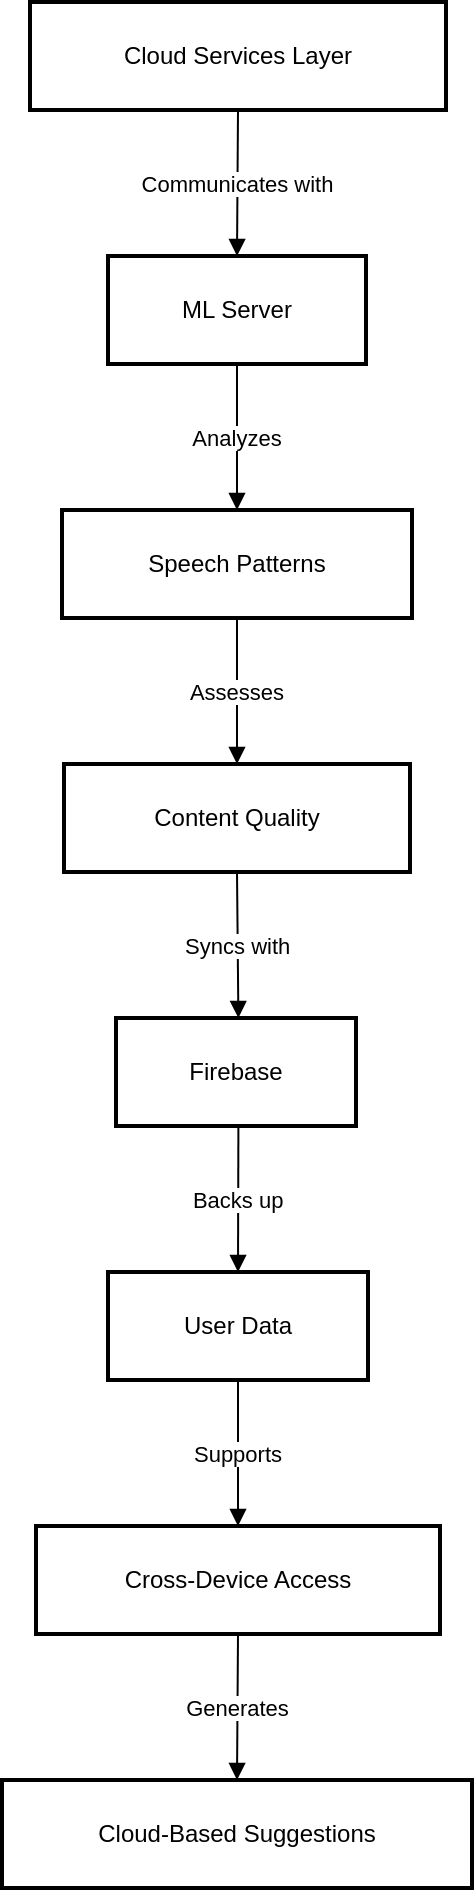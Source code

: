 <mxfile version="26.2.12">
  <diagram name="Page-1" id="b_Y8Z9BptTSVeKUdVCHJ">
    <mxGraphModel>
      <root>
        <mxCell id="0" />
        <mxCell id="1" parent="0" />
        <mxCell id="2" value="Cloud Services Layer" style="whiteSpace=wrap;strokeWidth=2;" vertex="1" parent="1">
          <mxGeometry x="22" y="8" width="208" height="54" as="geometry" />
        </mxCell>
        <mxCell id="3" value="ML Server" style="whiteSpace=wrap;strokeWidth=2;" vertex="1" parent="1">
          <mxGeometry x="61" y="135" width="129" height="54" as="geometry" />
        </mxCell>
        <mxCell id="4" value="Speech Patterns" style="whiteSpace=wrap;strokeWidth=2;" vertex="1" parent="1">
          <mxGeometry x="38" y="262" width="175" height="54" as="geometry" />
        </mxCell>
        <mxCell id="5" value="Content Quality" style="whiteSpace=wrap;strokeWidth=2;" vertex="1" parent="1">
          <mxGeometry x="39" y="389" width="173" height="54" as="geometry" />
        </mxCell>
        <mxCell id="6" value="Firebase" style="whiteSpace=wrap;strokeWidth=2;" vertex="1" parent="1">
          <mxGeometry x="65" y="516" width="120" height="54" as="geometry" />
        </mxCell>
        <mxCell id="7" value="User Data" style="whiteSpace=wrap;strokeWidth=2;" vertex="1" parent="1">
          <mxGeometry x="61" y="643" width="130" height="54" as="geometry" />
        </mxCell>
        <mxCell id="8" value="Cross-Device Access" style="whiteSpace=wrap;strokeWidth=2;" vertex="1" parent="1">
          <mxGeometry x="25" y="770" width="202" height="54" as="geometry" />
        </mxCell>
        <mxCell id="9" value="Cloud-Based Suggestions" style="whiteSpace=wrap;strokeWidth=2;" vertex="1" parent="1">
          <mxGeometry x="8" y="897" width="235" height="54" as="geometry" />
        </mxCell>
        <mxCell id="10" value="Communicates with" style="curved=1;startArrow=none;endArrow=block;exitX=0.5;exitY=1;entryX=0.5;entryY=0;" edge="1" parent="1" source="2" target="3">
          <mxGeometry relative="1" as="geometry">
            <Array as="points" />
          </mxGeometry>
        </mxCell>
        <mxCell id="11" value="Analyzes" style="curved=1;startArrow=none;endArrow=block;exitX=0.5;exitY=1;entryX=0.5;entryY=0;" edge="1" parent="1" source="3" target="4">
          <mxGeometry relative="1" as="geometry">
            <Array as="points" />
          </mxGeometry>
        </mxCell>
        <mxCell id="12" value="Assesses" style="curved=1;startArrow=none;endArrow=block;exitX=0.5;exitY=1;entryX=0.5;entryY=0;" edge="1" parent="1" source="4" target="5">
          <mxGeometry relative="1" as="geometry">
            <Array as="points" />
          </mxGeometry>
        </mxCell>
        <mxCell id="13" value="Syncs with" style="curved=1;startArrow=none;endArrow=block;exitX=0.5;exitY=1;entryX=0.51;entryY=0;" edge="1" parent="1" source="5" target="6">
          <mxGeometry relative="1" as="geometry">
            <Array as="points" />
          </mxGeometry>
        </mxCell>
        <mxCell id="14" value="Backs up" style="curved=1;startArrow=none;endArrow=block;exitX=0.51;exitY=1;entryX=0.5;entryY=0;" edge="1" parent="1" source="6" target="7">
          <mxGeometry relative="1" as="geometry">
            <Array as="points" />
          </mxGeometry>
        </mxCell>
        <mxCell id="15" value="Supports" style="curved=1;startArrow=none;endArrow=block;exitX=0.5;exitY=1;entryX=0.5;entryY=0;" edge="1" parent="1" source="7" target="8">
          <mxGeometry relative="1" as="geometry">
            <Array as="points" />
          </mxGeometry>
        </mxCell>
        <mxCell id="16" value="Generates" style="curved=1;startArrow=none;endArrow=block;exitX=0.5;exitY=1;entryX=0.5;entryY=0;" edge="1" parent="1" source="8" target="9">
          <mxGeometry relative="1" as="geometry">
            <Array as="points" />
          </mxGeometry>
        </mxCell>
      </root>
    </mxGraphModel>
  </diagram>
</mxfile>
